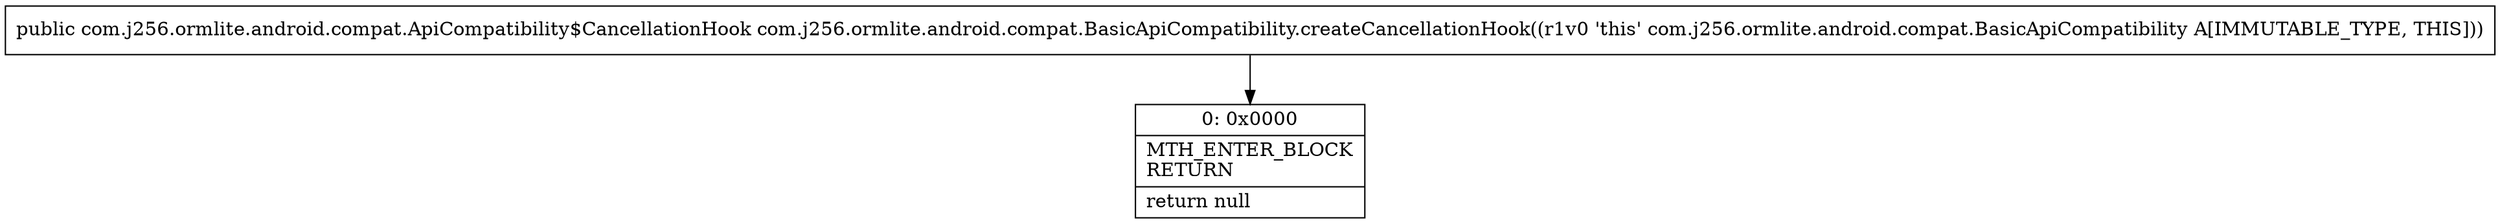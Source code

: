 digraph "CFG forcom.j256.ormlite.android.compat.BasicApiCompatibility.createCancellationHook()Lcom\/j256\/ormlite\/android\/compat\/ApiCompatibility$CancellationHook;" {
Node_0 [shape=record,label="{0\:\ 0x0000|MTH_ENTER_BLOCK\lRETURN\l|return null\l}"];
MethodNode[shape=record,label="{public com.j256.ormlite.android.compat.ApiCompatibility$CancellationHook com.j256.ormlite.android.compat.BasicApiCompatibility.createCancellationHook((r1v0 'this' com.j256.ormlite.android.compat.BasicApiCompatibility A[IMMUTABLE_TYPE, THIS])) }"];
MethodNode -> Node_0;
}

